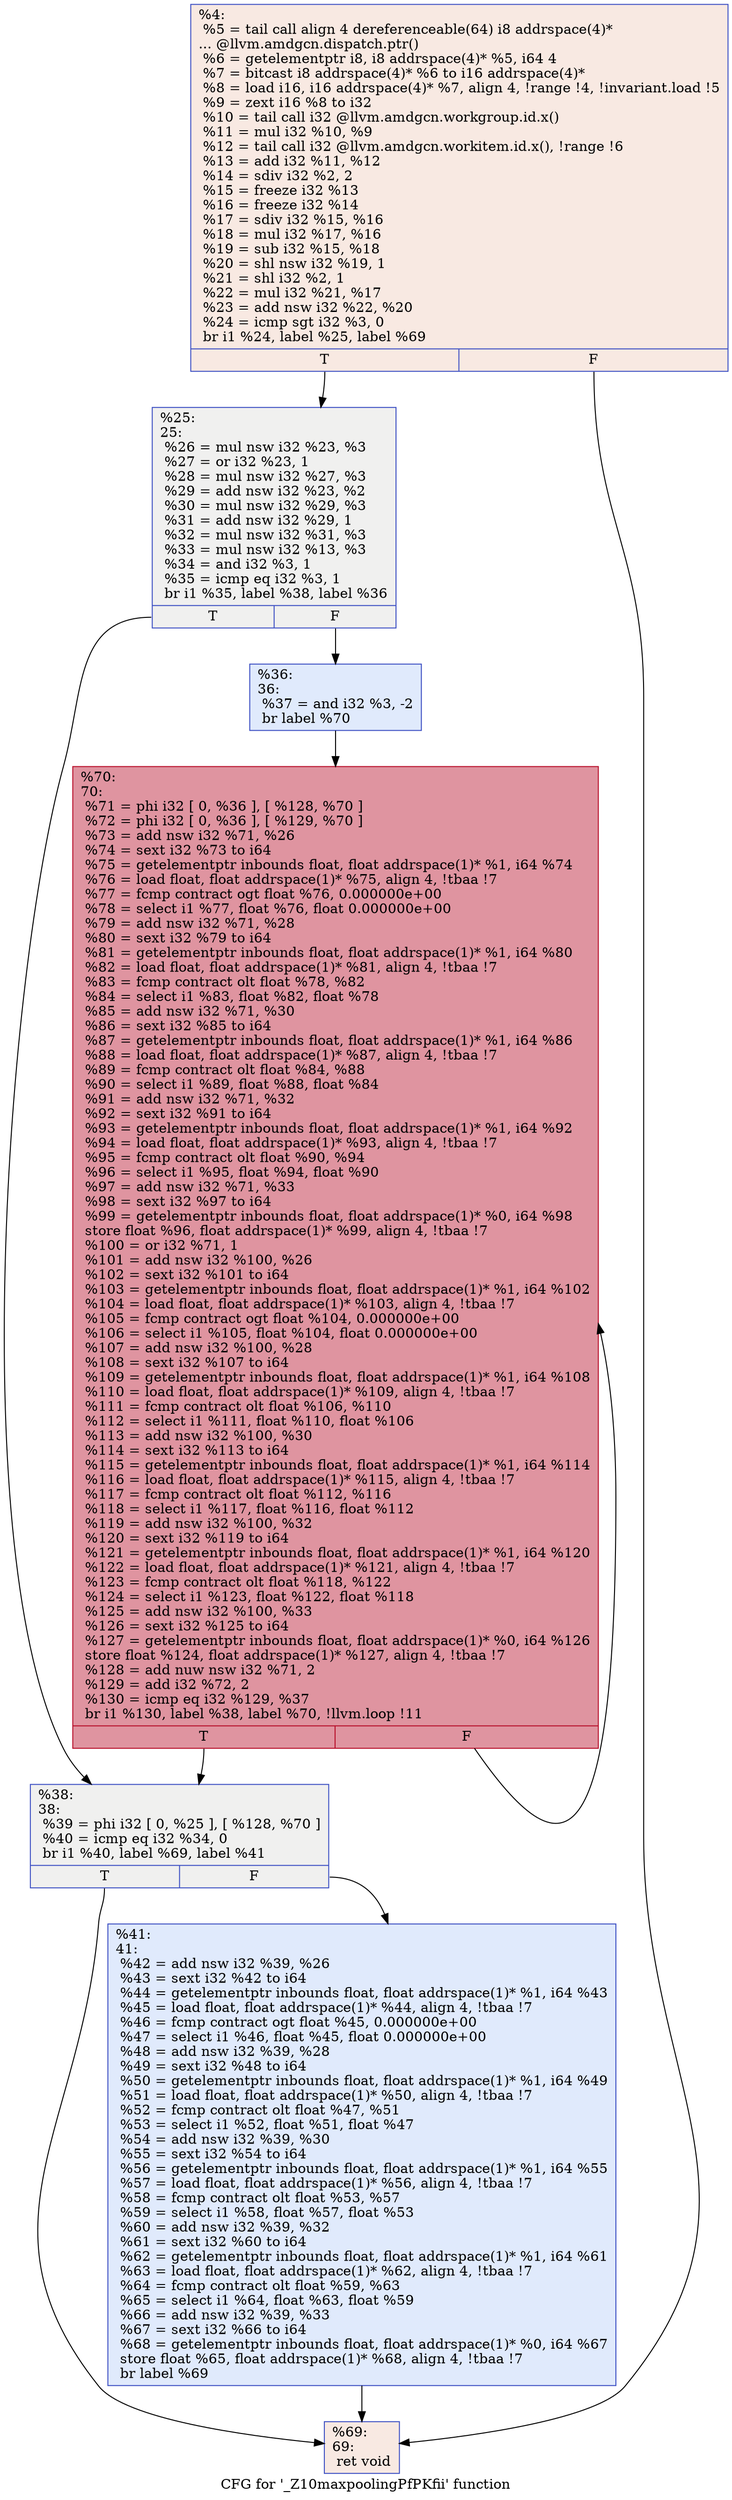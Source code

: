 digraph "CFG for '_Z10maxpoolingPfPKfii' function" {
	label="CFG for '_Z10maxpoolingPfPKfii' function";

	Node0x63a7360 [shape=record,color="#3d50c3ff", style=filled, fillcolor="#efcebd70",label="{%4:\l  %5 = tail call align 4 dereferenceable(64) i8 addrspace(4)*\l... @llvm.amdgcn.dispatch.ptr()\l  %6 = getelementptr i8, i8 addrspace(4)* %5, i64 4\l  %7 = bitcast i8 addrspace(4)* %6 to i16 addrspace(4)*\l  %8 = load i16, i16 addrspace(4)* %7, align 4, !range !4, !invariant.load !5\l  %9 = zext i16 %8 to i32\l  %10 = tail call i32 @llvm.amdgcn.workgroup.id.x()\l  %11 = mul i32 %10, %9\l  %12 = tail call i32 @llvm.amdgcn.workitem.id.x(), !range !6\l  %13 = add i32 %11, %12\l  %14 = sdiv i32 %2, 2\l  %15 = freeze i32 %13\l  %16 = freeze i32 %14\l  %17 = sdiv i32 %15, %16\l  %18 = mul i32 %17, %16\l  %19 = sub i32 %15, %18\l  %20 = shl nsw i32 %19, 1\l  %21 = shl i32 %2, 1\l  %22 = mul i32 %21, %17\l  %23 = add nsw i32 %22, %20\l  %24 = icmp sgt i32 %3, 0\l  br i1 %24, label %25, label %69\l|{<s0>T|<s1>F}}"];
	Node0x63a7360:s0 -> Node0x63a98a0;
	Node0x63a7360:s1 -> Node0x63a9930;
	Node0x63a98a0 [shape=record,color="#3d50c3ff", style=filled, fillcolor="#dedcdb70",label="{%25:\l25:                                               \l  %26 = mul nsw i32 %23, %3\l  %27 = or i32 %23, 1\l  %28 = mul nsw i32 %27, %3\l  %29 = add nsw i32 %23, %2\l  %30 = mul nsw i32 %29, %3\l  %31 = add nsw i32 %29, 1\l  %32 = mul nsw i32 %31, %3\l  %33 = mul nsw i32 %13, %3\l  %34 = and i32 %3, 1\l  %35 = icmp eq i32 %3, 1\l  br i1 %35, label %38, label %36\l|{<s0>T|<s1>F}}"];
	Node0x63a98a0:s0 -> Node0x63a93d0;
	Node0x63a98a0:s1 -> Node0x63aa190;
	Node0x63aa190 [shape=record,color="#3d50c3ff", style=filled, fillcolor="#b9d0f970",label="{%36:\l36:                                               \l  %37 = and i32 %3, -2\l  br label %70\l}"];
	Node0x63aa190 -> Node0x63aa360;
	Node0x63a93d0 [shape=record,color="#3d50c3ff", style=filled, fillcolor="#dedcdb70",label="{%38:\l38:                                               \l  %39 = phi i32 [ 0, %25 ], [ %128, %70 ]\l  %40 = icmp eq i32 %34, 0\l  br i1 %40, label %69, label %41\l|{<s0>T|<s1>F}}"];
	Node0x63a93d0:s0 -> Node0x63a9930;
	Node0x63a93d0:s1 -> Node0x63aa590;
	Node0x63aa590 [shape=record,color="#3d50c3ff", style=filled, fillcolor="#b9d0f970",label="{%41:\l41:                                               \l  %42 = add nsw i32 %39, %26\l  %43 = sext i32 %42 to i64\l  %44 = getelementptr inbounds float, float addrspace(1)* %1, i64 %43\l  %45 = load float, float addrspace(1)* %44, align 4, !tbaa !7\l  %46 = fcmp contract ogt float %45, 0.000000e+00\l  %47 = select i1 %46, float %45, float 0.000000e+00\l  %48 = add nsw i32 %39, %28\l  %49 = sext i32 %48 to i64\l  %50 = getelementptr inbounds float, float addrspace(1)* %1, i64 %49\l  %51 = load float, float addrspace(1)* %50, align 4, !tbaa !7\l  %52 = fcmp contract olt float %47, %51\l  %53 = select i1 %52, float %51, float %47\l  %54 = add nsw i32 %39, %30\l  %55 = sext i32 %54 to i64\l  %56 = getelementptr inbounds float, float addrspace(1)* %1, i64 %55\l  %57 = load float, float addrspace(1)* %56, align 4, !tbaa !7\l  %58 = fcmp contract olt float %53, %57\l  %59 = select i1 %58, float %57, float %53\l  %60 = add nsw i32 %39, %32\l  %61 = sext i32 %60 to i64\l  %62 = getelementptr inbounds float, float addrspace(1)* %1, i64 %61\l  %63 = load float, float addrspace(1)* %62, align 4, !tbaa !7\l  %64 = fcmp contract olt float %59, %63\l  %65 = select i1 %64, float %63, float %59\l  %66 = add nsw i32 %39, %33\l  %67 = sext i32 %66 to i64\l  %68 = getelementptr inbounds float, float addrspace(1)* %0, i64 %67\l  store float %65, float addrspace(1)* %68, align 4, !tbaa !7\l  br label %69\l}"];
	Node0x63aa590 -> Node0x63a9930;
	Node0x63a9930 [shape=record,color="#3d50c3ff", style=filled, fillcolor="#efcebd70",label="{%69:\l69:                                               \l  ret void\l}"];
	Node0x63aa360 [shape=record,color="#b70d28ff", style=filled, fillcolor="#b70d2870",label="{%70:\l70:                                               \l  %71 = phi i32 [ 0, %36 ], [ %128, %70 ]\l  %72 = phi i32 [ 0, %36 ], [ %129, %70 ]\l  %73 = add nsw i32 %71, %26\l  %74 = sext i32 %73 to i64\l  %75 = getelementptr inbounds float, float addrspace(1)* %1, i64 %74\l  %76 = load float, float addrspace(1)* %75, align 4, !tbaa !7\l  %77 = fcmp contract ogt float %76, 0.000000e+00\l  %78 = select i1 %77, float %76, float 0.000000e+00\l  %79 = add nsw i32 %71, %28\l  %80 = sext i32 %79 to i64\l  %81 = getelementptr inbounds float, float addrspace(1)* %1, i64 %80\l  %82 = load float, float addrspace(1)* %81, align 4, !tbaa !7\l  %83 = fcmp contract olt float %78, %82\l  %84 = select i1 %83, float %82, float %78\l  %85 = add nsw i32 %71, %30\l  %86 = sext i32 %85 to i64\l  %87 = getelementptr inbounds float, float addrspace(1)* %1, i64 %86\l  %88 = load float, float addrspace(1)* %87, align 4, !tbaa !7\l  %89 = fcmp contract olt float %84, %88\l  %90 = select i1 %89, float %88, float %84\l  %91 = add nsw i32 %71, %32\l  %92 = sext i32 %91 to i64\l  %93 = getelementptr inbounds float, float addrspace(1)* %1, i64 %92\l  %94 = load float, float addrspace(1)* %93, align 4, !tbaa !7\l  %95 = fcmp contract olt float %90, %94\l  %96 = select i1 %95, float %94, float %90\l  %97 = add nsw i32 %71, %33\l  %98 = sext i32 %97 to i64\l  %99 = getelementptr inbounds float, float addrspace(1)* %0, i64 %98\l  store float %96, float addrspace(1)* %99, align 4, !tbaa !7\l  %100 = or i32 %71, 1\l  %101 = add nsw i32 %100, %26\l  %102 = sext i32 %101 to i64\l  %103 = getelementptr inbounds float, float addrspace(1)* %1, i64 %102\l  %104 = load float, float addrspace(1)* %103, align 4, !tbaa !7\l  %105 = fcmp contract ogt float %104, 0.000000e+00\l  %106 = select i1 %105, float %104, float 0.000000e+00\l  %107 = add nsw i32 %100, %28\l  %108 = sext i32 %107 to i64\l  %109 = getelementptr inbounds float, float addrspace(1)* %1, i64 %108\l  %110 = load float, float addrspace(1)* %109, align 4, !tbaa !7\l  %111 = fcmp contract olt float %106, %110\l  %112 = select i1 %111, float %110, float %106\l  %113 = add nsw i32 %100, %30\l  %114 = sext i32 %113 to i64\l  %115 = getelementptr inbounds float, float addrspace(1)* %1, i64 %114\l  %116 = load float, float addrspace(1)* %115, align 4, !tbaa !7\l  %117 = fcmp contract olt float %112, %116\l  %118 = select i1 %117, float %116, float %112\l  %119 = add nsw i32 %100, %32\l  %120 = sext i32 %119 to i64\l  %121 = getelementptr inbounds float, float addrspace(1)* %1, i64 %120\l  %122 = load float, float addrspace(1)* %121, align 4, !tbaa !7\l  %123 = fcmp contract olt float %118, %122\l  %124 = select i1 %123, float %122, float %118\l  %125 = add nsw i32 %100, %33\l  %126 = sext i32 %125 to i64\l  %127 = getelementptr inbounds float, float addrspace(1)* %0, i64 %126\l  store float %124, float addrspace(1)* %127, align 4, !tbaa !7\l  %128 = add nuw nsw i32 %71, 2\l  %129 = add i32 %72, 2\l  %130 = icmp eq i32 %129, %37\l  br i1 %130, label %38, label %70, !llvm.loop !11\l|{<s0>T|<s1>F}}"];
	Node0x63aa360:s0 -> Node0x63a93d0;
	Node0x63aa360:s1 -> Node0x63aa360;
}
